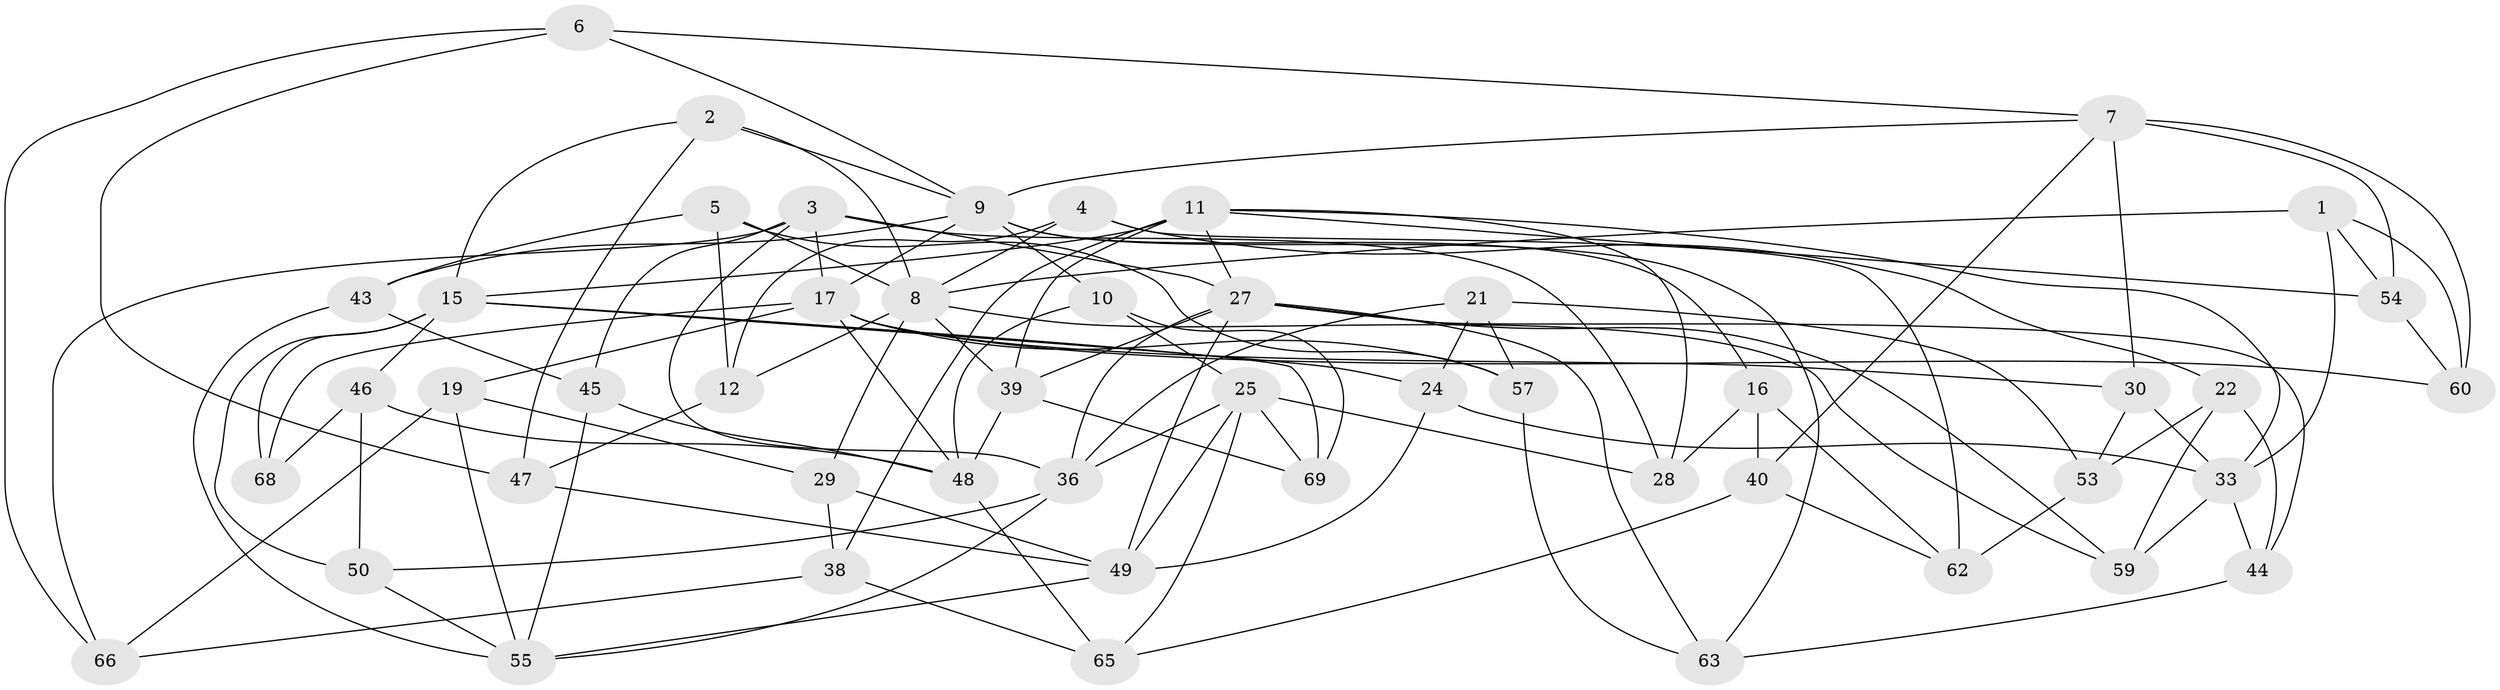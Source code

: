 // original degree distribution, {4: 1.0}
// Generated by graph-tools (version 1.1) at 2025/20/03/04/25 18:20:35]
// undirected, 49 vertices, 117 edges
graph export_dot {
graph [start="1"]
  node [color=gray90,style=filled];
  1;
  2;
  3 [super="+14"];
  4;
  5;
  6;
  7 [super="+18"];
  8 [super="+64+35"];
  9 [super="+13"];
  10;
  11 [super="+20+32"];
  12;
  15 [super="+26+42"];
  16;
  17 [super="+34"];
  19;
  21;
  22;
  24;
  25 [super="+31"];
  27 [super="+37+58"];
  28;
  29;
  30;
  33 [super="+51"];
  36 [super="+52"];
  38;
  39 [super="+41"];
  40;
  43;
  44;
  45;
  46;
  47;
  48 [super="+70"];
  49 [super="+61"];
  50;
  53;
  54;
  55 [super="+67"];
  57;
  59;
  60;
  62;
  63;
  65;
  66;
  68;
  69;
  1 -- 8;
  1 -- 60;
  1 -- 54;
  1 -- 33;
  2 -- 47;
  2 -- 8;
  2 -- 9;
  2 -- 15;
  3 -- 28;
  3 -- 17;
  3 -- 45;
  3 -- 27;
  3 -- 66;
  3 -- 36;
  4 -- 22;
  4 -- 12;
  4 -- 62;
  4 -- 8;
  5 -- 57;
  5 -- 43;
  5 -- 12;
  5 -- 8;
  6 -- 66;
  6 -- 9;
  6 -- 47;
  6 -- 7;
  7 -- 40;
  7 -- 30;
  7 -- 54;
  7 -- 60;
  7 -- 9;
  8 -- 59;
  8 -- 29;
  8 -- 12;
  8 -- 39;
  9 -- 16;
  9 -- 10;
  9 -- 43;
  9 -- 63;
  9 -- 17;
  10 -- 48;
  10 -- 69;
  10 -- 25;
  11 -- 38;
  11 -- 54;
  11 -- 28;
  11 -- 27;
  11 -- 15;
  11 -- 39 [weight=2];
  11 -- 33;
  12 -- 47;
  15 -- 68 [weight=2];
  15 -- 24;
  15 -- 46;
  15 -- 50;
  15 -- 69;
  16 -- 40;
  16 -- 28;
  16 -- 62;
  17 -- 57;
  17 -- 30;
  17 -- 48;
  17 -- 19;
  17 -- 68;
  17 -- 60;
  19 -- 55;
  19 -- 66;
  19 -- 29;
  21 -- 36;
  21 -- 24;
  21 -- 53;
  21 -- 57;
  22 -- 44;
  22 -- 53;
  22 -- 59;
  24 -- 49;
  24 -- 33;
  25 -- 28;
  25 -- 49;
  25 -- 69;
  25 -- 65;
  25 -- 36;
  27 -- 59;
  27 -- 63;
  27 -- 39;
  27 -- 49;
  27 -- 36;
  27 -- 44;
  29 -- 38;
  29 -- 49;
  30 -- 53;
  30 -- 33;
  33 -- 59;
  33 -- 44;
  36 -- 50;
  36 -- 55;
  38 -- 65;
  38 -- 66;
  39 -- 69;
  39 -- 48;
  40 -- 62;
  40 -- 65;
  43 -- 45;
  43 -- 55;
  44 -- 63;
  45 -- 48;
  45 -- 55;
  46 -- 68;
  46 -- 50;
  46 -- 48;
  47 -- 49;
  48 -- 65;
  49 -- 55;
  50 -- 55;
  53 -- 62;
  54 -- 60;
  57 -- 63;
}
